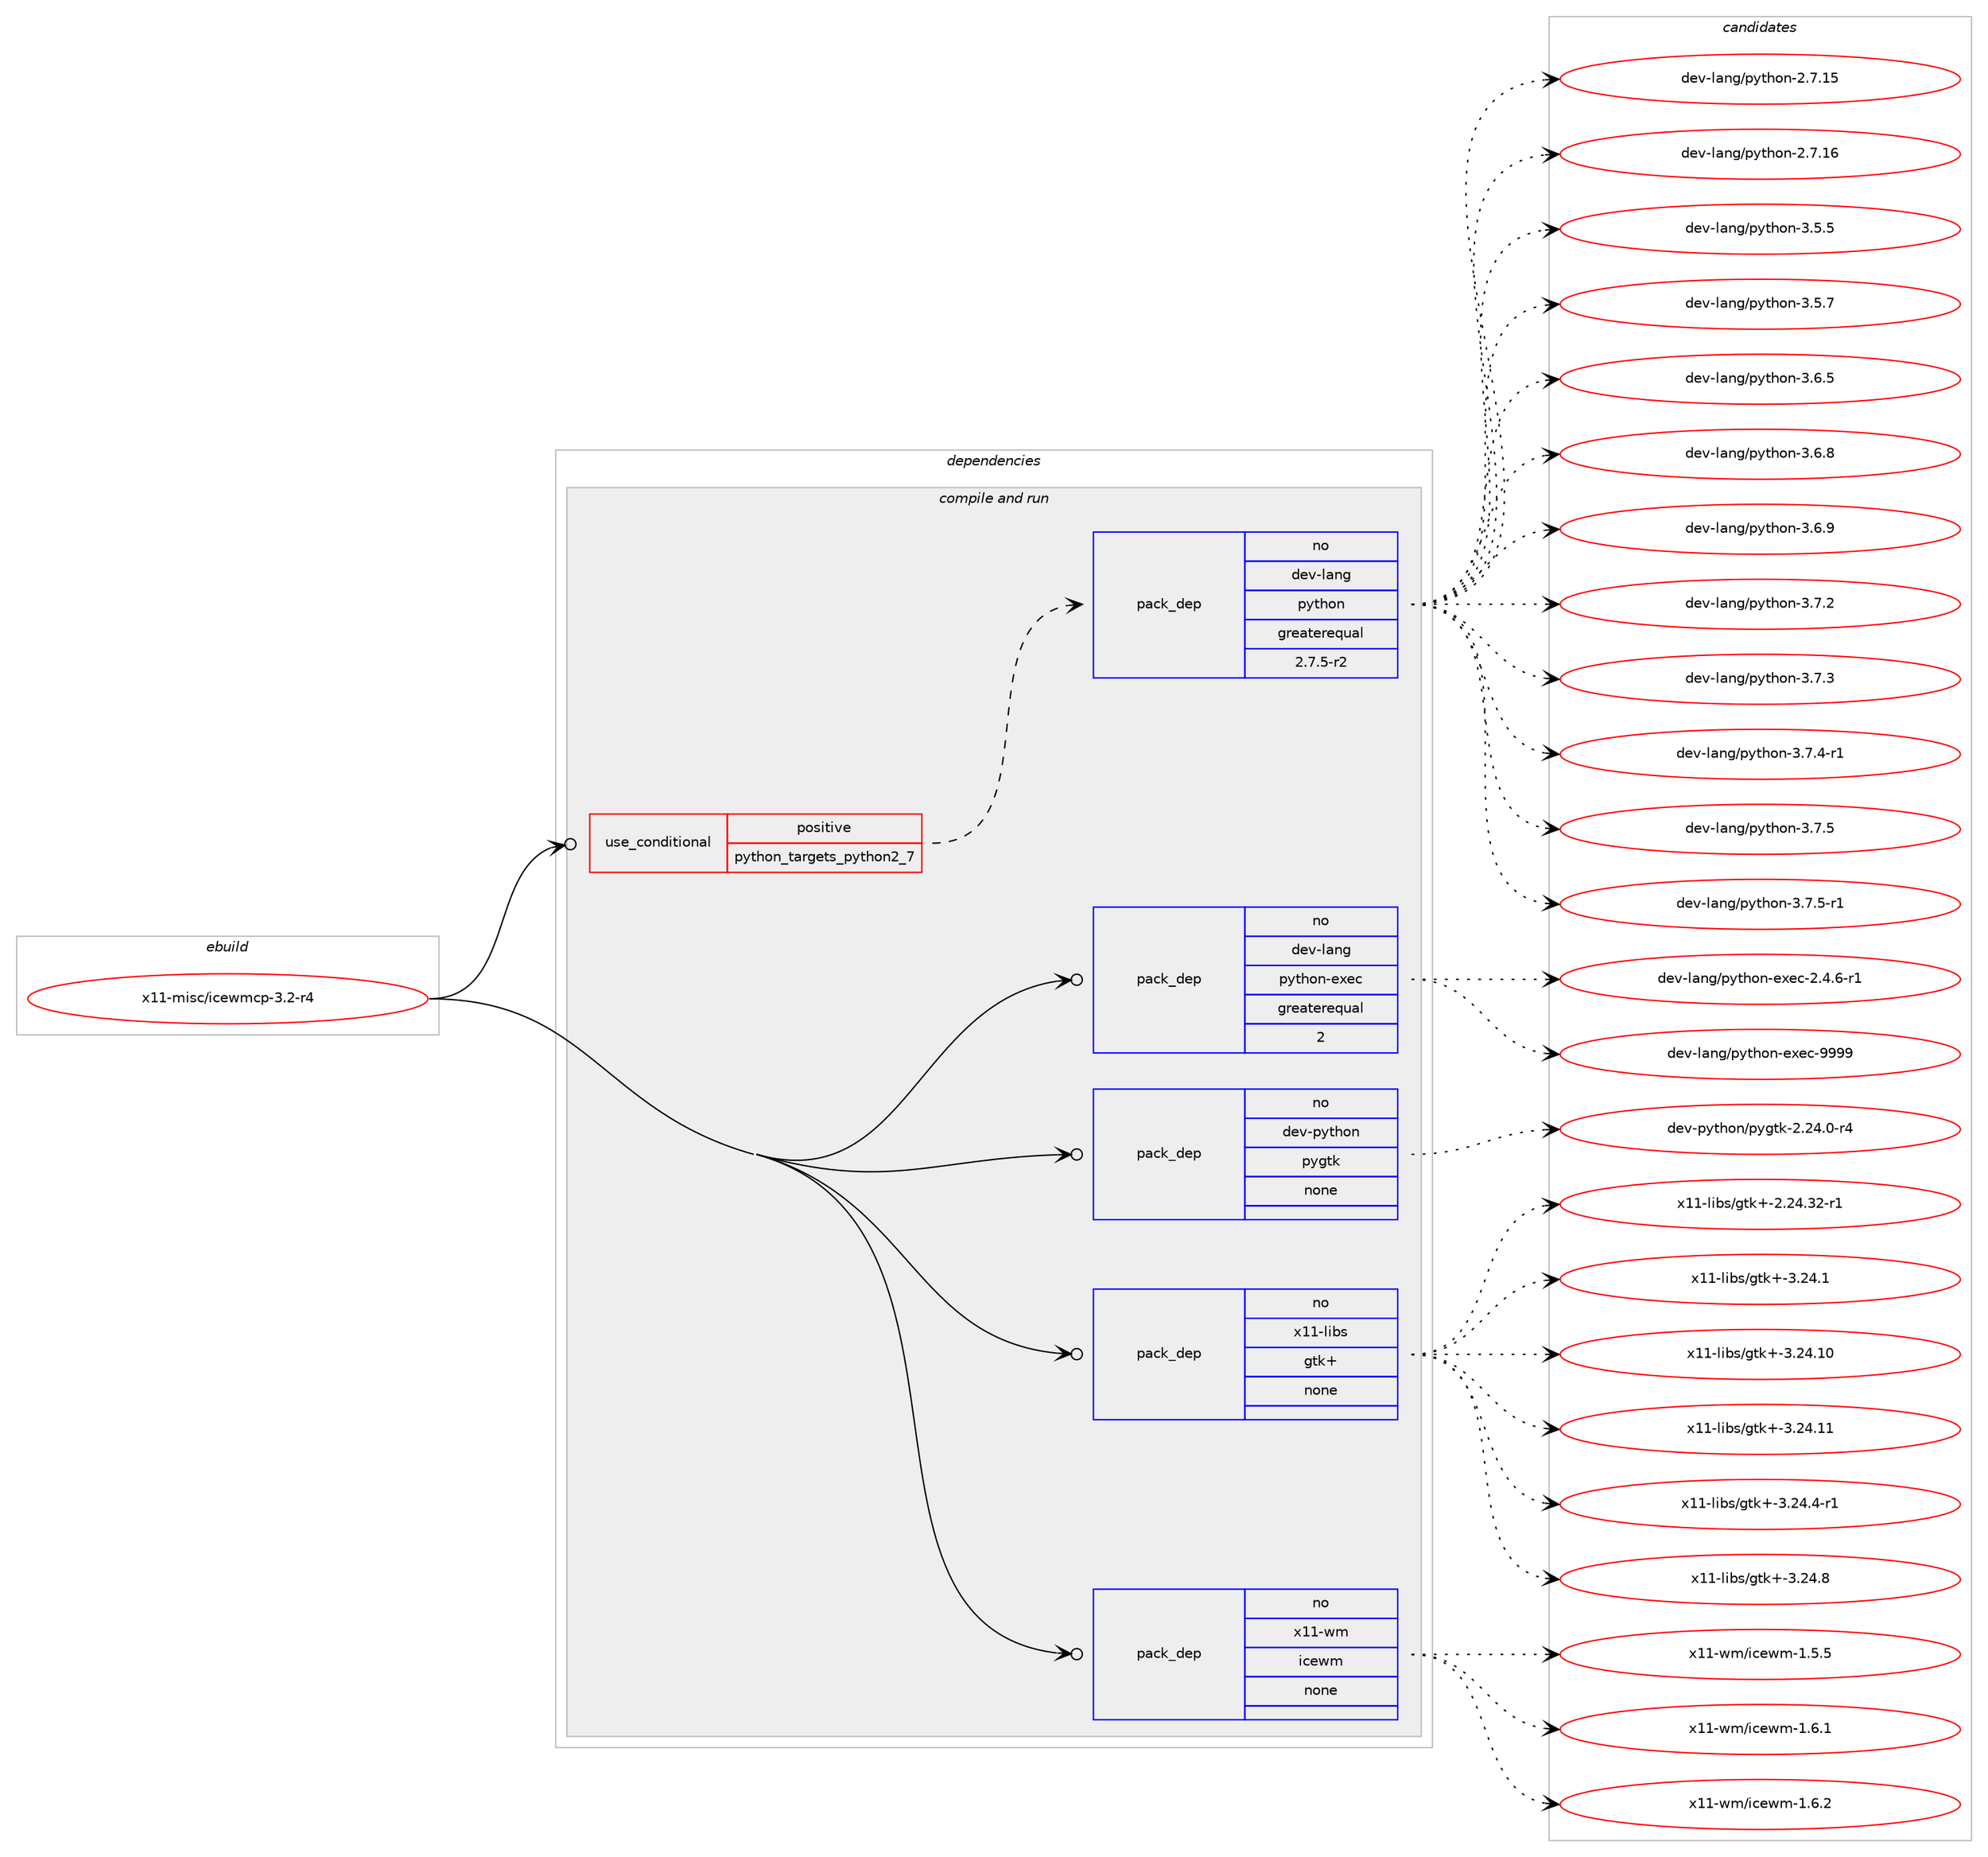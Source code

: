 digraph prolog {

# *************
# Graph options
# *************

newrank=true;
concentrate=true;
compound=true;
graph [rankdir=LR,fontname=Helvetica,fontsize=10,ranksep=1.5];#, ranksep=2.5, nodesep=0.2];
edge  [arrowhead=vee];
node  [fontname=Helvetica,fontsize=10];

# **********
# The ebuild
# **********

subgraph cluster_leftcol {
color=gray;
rank=same;
label=<<i>ebuild</i>>;
id [label="x11-misc/icewmcp-3.2-r4", color=red, width=4, href="../x11-misc/icewmcp-3.2-r4.svg"];
}

# ****************
# The dependencies
# ****************

subgraph cluster_midcol {
color=gray;
label=<<i>dependencies</i>>;
subgraph cluster_compile {
fillcolor="#eeeeee";
style=filled;
label=<<i>compile</i>>;
}
subgraph cluster_compileandrun {
fillcolor="#eeeeee";
style=filled;
label=<<i>compile and run</i>>;
subgraph cond219764 {
dependency919122 [label=<<TABLE BORDER="0" CELLBORDER="1" CELLSPACING="0" CELLPADDING="4"><TR><TD ROWSPAN="3" CELLPADDING="10">use_conditional</TD></TR><TR><TD>positive</TD></TR><TR><TD>python_targets_python2_7</TD></TR></TABLE>>, shape=none, color=red];
subgraph pack682696 {
dependency919123 [label=<<TABLE BORDER="0" CELLBORDER="1" CELLSPACING="0" CELLPADDING="4" WIDTH="220"><TR><TD ROWSPAN="6" CELLPADDING="30">pack_dep</TD></TR><TR><TD WIDTH="110">no</TD></TR><TR><TD>dev-lang</TD></TR><TR><TD>python</TD></TR><TR><TD>greaterequal</TD></TR><TR><TD>2.7.5-r2</TD></TR></TABLE>>, shape=none, color=blue];
}
dependency919122:e -> dependency919123:w [weight=20,style="dashed",arrowhead="vee"];
}
id:e -> dependency919122:w [weight=20,style="solid",arrowhead="odotvee"];
subgraph pack682697 {
dependency919124 [label=<<TABLE BORDER="0" CELLBORDER="1" CELLSPACING="0" CELLPADDING="4" WIDTH="220"><TR><TD ROWSPAN="6" CELLPADDING="30">pack_dep</TD></TR><TR><TD WIDTH="110">no</TD></TR><TR><TD>dev-lang</TD></TR><TR><TD>python-exec</TD></TR><TR><TD>greaterequal</TD></TR><TR><TD>2</TD></TR></TABLE>>, shape=none, color=blue];
}
id:e -> dependency919124:w [weight=20,style="solid",arrowhead="odotvee"];
subgraph pack682698 {
dependency919125 [label=<<TABLE BORDER="0" CELLBORDER="1" CELLSPACING="0" CELLPADDING="4" WIDTH="220"><TR><TD ROWSPAN="6" CELLPADDING="30">pack_dep</TD></TR><TR><TD WIDTH="110">no</TD></TR><TR><TD>dev-python</TD></TR><TR><TD>pygtk</TD></TR><TR><TD>none</TD></TR><TR><TD></TD></TR></TABLE>>, shape=none, color=blue];
}
id:e -> dependency919125:w [weight=20,style="solid",arrowhead="odotvee"];
subgraph pack682699 {
dependency919126 [label=<<TABLE BORDER="0" CELLBORDER="1" CELLSPACING="0" CELLPADDING="4" WIDTH="220"><TR><TD ROWSPAN="6" CELLPADDING="30">pack_dep</TD></TR><TR><TD WIDTH="110">no</TD></TR><TR><TD>x11-libs</TD></TR><TR><TD>gtk+</TD></TR><TR><TD>none</TD></TR><TR><TD></TD></TR></TABLE>>, shape=none, color=blue];
}
id:e -> dependency919126:w [weight=20,style="solid",arrowhead="odotvee"];
subgraph pack682700 {
dependency919127 [label=<<TABLE BORDER="0" CELLBORDER="1" CELLSPACING="0" CELLPADDING="4" WIDTH="220"><TR><TD ROWSPAN="6" CELLPADDING="30">pack_dep</TD></TR><TR><TD WIDTH="110">no</TD></TR><TR><TD>x11-wm</TD></TR><TR><TD>icewm</TD></TR><TR><TD>none</TD></TR><TR><TD></TD></TR></TABLE>>, shape=none, color=blue];
}
id:e -> dependency919127:w [weight=20,style="solid",arrowhead="odotvee"];
}
subgraph cluster_run {
fillcolor="#eeeeee";
style=filled;
label=<<i>run</i>>;
}
}

# **************
# The candidates
# **************

subgraph cluster_choices {
rank=same;
color=gray;
label=<<i>candidates</i>>;

subgraph choice682696 {
color=black;
nodesep=1;
choice10010111845108971101034711212111610411111045504655464953 [label="dev-lang/python-2.7.15", color=red, width=4,href="../dev-lang/python-2.7.15.svg"];
choice10010111845108971101034711212111610411111045504655464954 [label="dev-lang/python-2.7.16", color=red, width=4,href="../dev-lang/python-2.7.16.svg"];
choice100101118451089711010347112121116104111110455146534653 [label="dev-lang/python-3.5.5", color=red, width=4,href="../dev-lang/python-3.5.5.svg"];
choice100101118451089711010347112121116104111110455146534655 [label="dev-lang/python-3.5.7", color=red, width=4,href="../dev-lang/python-3.5.7.svg"];
choice100101118451089711010347112121116104111110455146544653 [label="dev-lang/python-3.6.5", color=red, width=4,href="../dev-lang/python-3.6.5.svg"];
choice100101118451089711010347112121116104111110455146544656 [label="dev-lang/python-3.6.8", color=red, width=4,href="../dev-lang/python-3.6.8.svg"];
choice100101118451089711010347112121116104111110455146544657 [label="dev-lang/python-3.6.9", color=red, width=4,href="../dev-lang/python-3.6.9.svg"];
choice100101118451089711010347112121116104111110455146554650 [label="dev-lang/python-3.7.2", color=red, width=4,href="../dev-lang/python-3.7.2.svg"];
choice100101118451089711010347112121116104111110455146554651 [label="dev-lang/python-3.7.3", color=red, width=4,href="../dev-lang/python-3.7.3.svg"];
choice1001011184510897110103471121211161041111104551465546524511449 [label="dev-lang/python-3.7.4-r1", color=red, width=4,href="../dev-lang/python-3.7.4-r1.svg"];
choice100101118451089711010347112121116104111110455146554653 [label="dev-lang/python-3.7.5", color=red, width=4,href="../dev-lang/python-3.7.5.svg"];
choice1001011184510897110103471121211161041111104551465546534511449 [label="dev-lang/python-3.7.5-r1", color=red, width=4,href="../dev-lang/python-3.7.5-r1.svg"];
dependency919123:e -> choice10010111845108971101034711212111610411111045504655464953:w [style=dotted,weight="100"];
dependency919123:e -> choice10010111845108971101034711212111610411111045504655464954:w [style=dotted,weight="100"];
dependency919123:e -> choice100101118451089711010347112121116104111110455146534653:w [style=dotted,weight="100"];
dependency919123:e -> choice100101118451089711010347112121116104111110455146534655:w [style=dotted,weight="100"];
dependency919123:e -> choice100101118451089711010347112121116104111110455146544653:w [style=dotted,weight="100"];
dependency919123:e -> choice100101118451089711010347112121116104111110455146544656:w [style=dotted,weight="100"];
dependency919123:e -> choice100101118451089711010347112121116104111110455146544657:w [style=dotted,weight="100"];
dependency919123:e -> choice100101118451089711010347112121116104111110455146554650:w [style=dotted,weight="100"];
dependency919123:e -> choice100101118451089711010347112121116104111110455146554651:w [style=dotted,weight="100"];
dependency919123:e -> choice1001011184510897110103471121211161041111104551465546524511449:w [style=dotted,weight="100"];
dependency919123:e -> choice100101118451089711010347112121116104111110455146554653:w [style=dotted,weight="100"];
dependency919123:e -> choice1001011184510897110103471121211161041111104551465546534511449:w [style=dotted,weight="100"];
}
subgraph choice682697 {
color=black;
nodesep=1;
choice10010111845108971101034711212111610411111045101120101994550465246544511449 [label="dev-lang/python-exec-2.4.6-r1", color=red, width=4,href="../dev-lang/python-exec-2.4.6-r1.svg"];
choice10010111845108971101034711212111610411111045101120101994557575757 [label="dev-lang/python-exec-9999", color=red, width=4,href="../dev-lang/python-exec-9999.svg"];
dependency919124:e -> choice10010111845108971101034711212111610411111045101120101994550465246544511449:w [style=dotted,weight="100"];
dependency919124:e -> choice10010111845108971101034711212111610411111045101120101994557575757:w [style=dotted,weight="100"];
}
subgraph choice682698 {
color=black;
nodesep=1;
choice1001011184511212111610411111047112121103116107455046505246484511452 [label="dev-python/pygtk-2.24.0-r4", color=red, width=4,href="../dev-python/pygtk-2.24.0-r4.svg"];
dependency919125:e -> choice1001011184511212111610411111047112121103116107455046505246484511452:w [style=dotted,weight="100"];
}
subgraph choice682699 {
color=black;
nodesep=1;
choice12049494510810598115471031161074345504650524651504511449 [label="x11-libs/gtk+-2.24.32-r1", color=red, width=4,href="../x11-libs/gtk+-2.24.32-r1.svg"];
choice12049494510810598115471031161074345514650524649 [label="x11-libs/gtk+-3.24.1", color=red, width=4,href="../x11-libs/gtk+-3.24.1.svg"];
choice1204949451081059811547103116107434551465052464948 [label="x11-libs/gtk+-3.24.10", color=red, width=4,href="../x11-libs/gtk+-3.24.10.svg"];
choice1204949451081059811547103116107434551465052464949 [label="x11-libs/gtk+-3.24.11", color=red, width=4,href="../x11-libs/gtk+-3.24.11.svg"];
choice120494945108105981154710311610743455146505246524511449 [label="x11-libs/gtk+-3.24.4-r1", color=red, width=4,href="../x11-libs/gtk+-3.24.4-r1.svg"];
choice12049494510810598115471031161074345514650524656 [label="x11-libs/gtk+-3.24.8", color=red, width=4,href="../x11-libs/gtk+-3.24.8.svg"];
dependency919126:e -> choice12049494510810598115471031161074345504650524651504511449:w [style=dotted,weight="100"];
dependency919126:e -> choice12049494510810598115471031161074345514650524649:w [style=dotted,weight="100"];
dependency919126:e -> choice1204949451081059811547103116107434551465052464948:w [style=dotted,weight="100"];
dependency919126:e -> choice1204949451081059811547103116107434551465052464949:w [style=dotted,weight="100"];
dependency919126:e -> choice120494945108105981154710311610743455146505246524511449:w [style=dotted,weight="100"];
dependency919126:e -> choice12049494510810598115471031161074345514650524656:w [style=dotted,weight="100"];
}
subgraph choice682700 {
color=black;
nodesep=1;
choice1204949451191094710599101119109454946534653 [label="x11-wm/icewm-1.5.5", color=red, width=4,href="../x11-wm/icewm-1.5.5.svg"];
choice1204949451191094710599101119109454946544649 [label="x11-wm/icewm-1.6.1", color=red, width=4,href="../x11-wm/icewm-1.6.1.svg"];
choice1204949451191094710599101119109454946544650 [label="x11-wm/icewm-1.6.2", color=red, width=4,href="../x11-wm/icewm-1.6.2.svg"];
dependency919127:e -> choice1204949451191094710599101119109454946534653:w [style=dotted,weight="100"];
dependency919127:e -> choice1204949451191094710599101119109454946544649:w [style=dotted,weight="100"];
dependency919127:e -> choice1204949451191094710599101119109454946544650:w [style=dotted,weight="100"];
}
}

}
